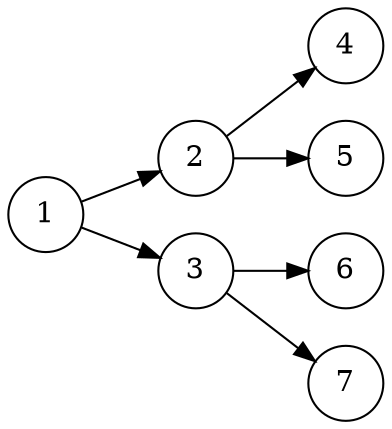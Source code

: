 digraph finite_state {
    rankdir=LR;
    node [shape = circle];
	1 -> 2 [label = ""];
	1 -> 3 [label = ""];
	2 -> 4 [label = ""];
	2 -> 5 [label = ""];
	3 -> 6 [label = ""];
	3 -> 7 [label = ""];
}